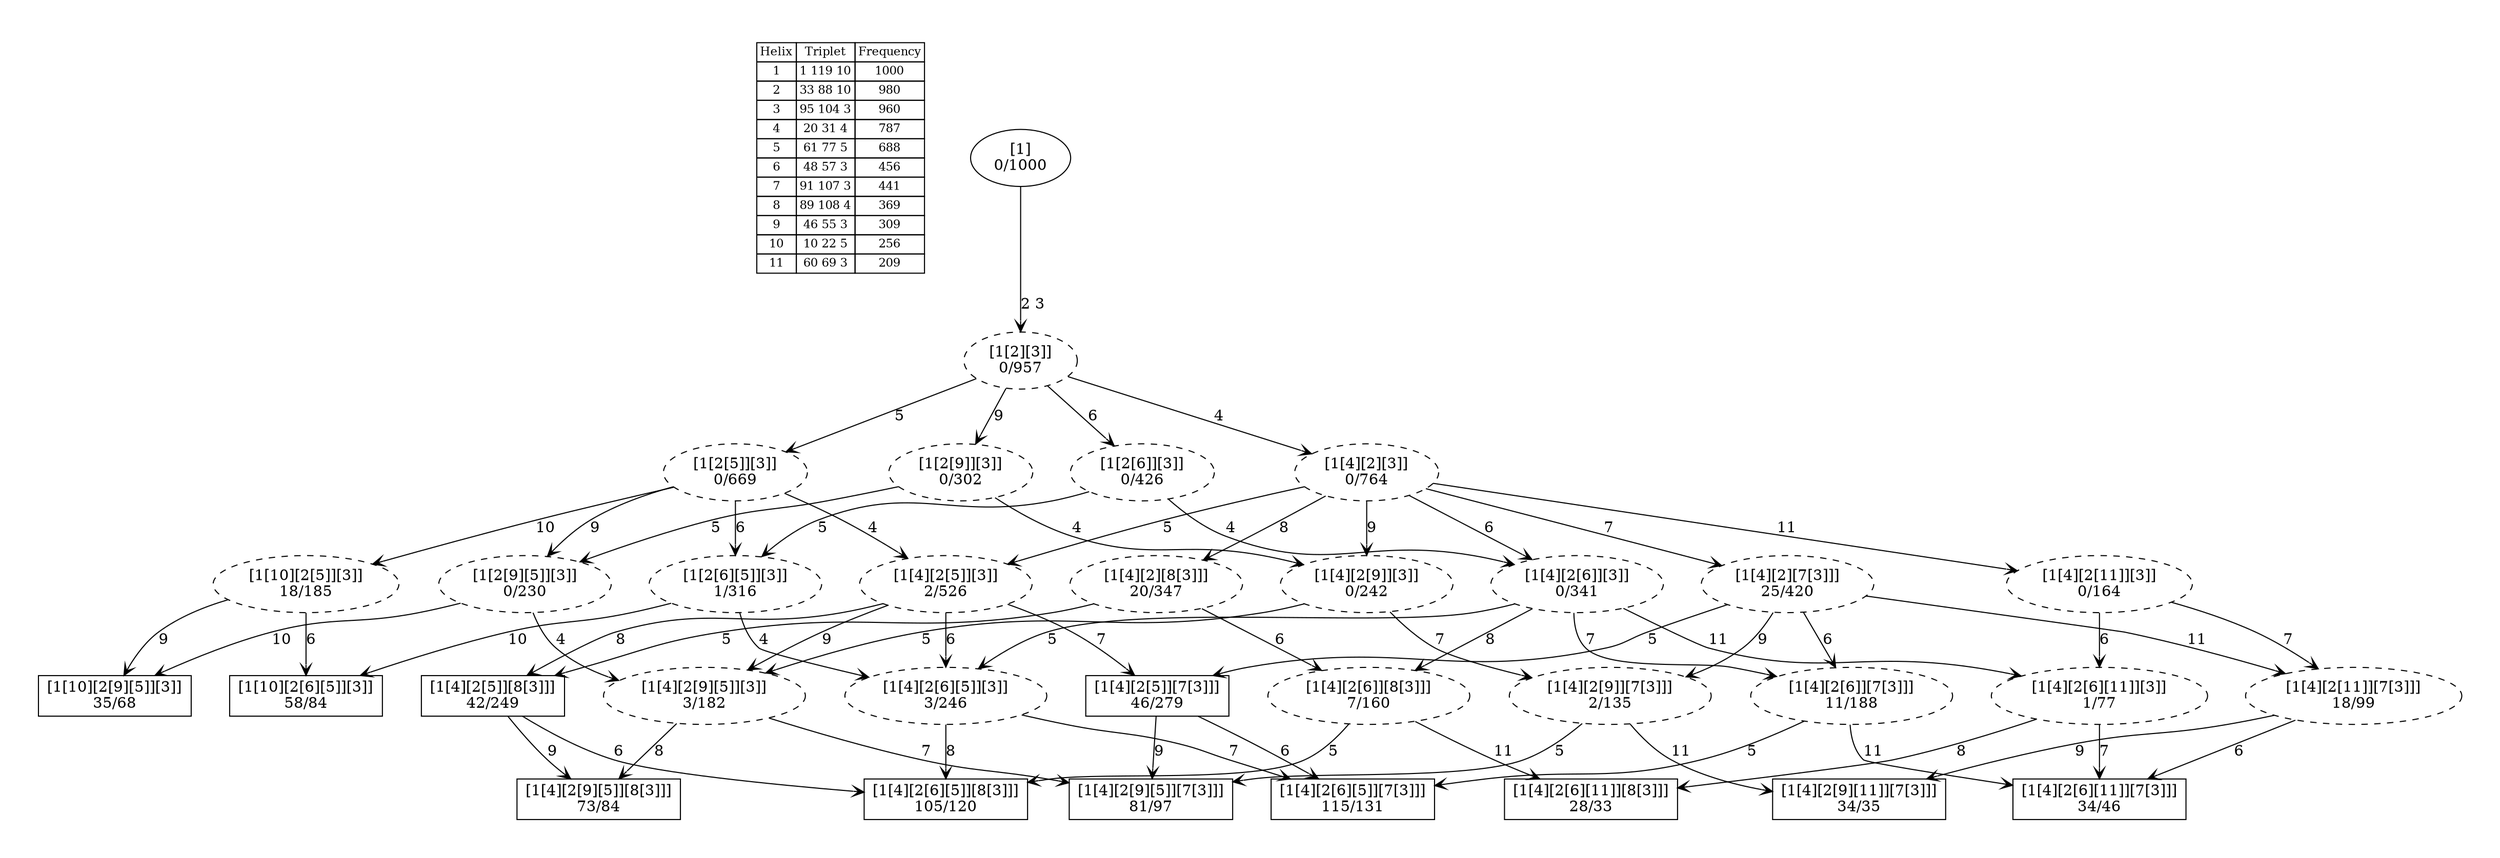 digraph G {
	pad = 0.5;
	nodesep = 0.5;
"legend" [label = < <table border="0" cellborder="1" cellspacing="0"><tr><td>Helix</td><td>Triplet</td><td>Frequency</td></tr>
<tr><td>1</td><td>1 119 10</td><td>1000</td></tr>
<tr><td>2</td><td>33 88 10</td><td>980</td></tr>
<tr><td>3</td><td>95 104 3</td><td>960</td></tr>
<tr><td>4</td><td>20 31 4</td><td>787</td></tr>
<tr><td>5</td><td>61 77 5</td><td>688</td></tr>
<tr><td>6</td><td>48 57 3</td><td>456</td></tr>
<tr><td>7</td><td>91 107 3</td><td>441</td></tr>
<tr><td>8</td><td>89 108 4</td><td>369</td></tr>
<tr><td>9</td><td>46 55 3</td><td>309</td></tr>
<tr><td>10</td><td>10 22 5</td><td>256</td></tr>
<tr><td>11</td><td>60 69 3</td><td>209</td></tr>
</table>>, shape = plaintext, fontsize=11];
"1 2 3 4 5 6 7 " [shape = box];
"1 2 3 4 5 6 8 " [shape = box];
"1 2 3 4 5 7 9 " [shape = box];
"1 2 3 4 5 8 9 " [shape = box];
"1 2 3 5 6 10 " [shape = box];
"1 2 3 4 5 7 " [shape = box];
"1 2 3 4 5 8 " [shape = box];
"1 2 3 5 9 10 " [shape = box];
"1 2 3 4 7 9 11 " [shape = box];
"1 2 3 4 6 7 11 " [shape = box];
"1 2 3 4 6 8 11 " [shape = box];
"1 2 3 4 5 6 " [style = dashed];
"1 2 3 4 5 " [style = dashed];
"1 2 3 5 6 " [style = dashed];
"1 2 3 5 " [style = dashed];
"1 2 3 4 7 " [style = dashed];
"1 2 3 4 6 7 " [style = dashed];
"1 2 3 4 6 " [style = dashed];
"1 2 3 4 " [style = dashed];
"1 2 3 4 6 8 " [style = dashed];
"1 2 3 4 5 9 " [style = dashed];
"1 2 3 5 9 " [style = dashed];
"1 2 3 4 7 9 " [style = dashed];
"1 2 3 4 9 " [style = dashed];
"1 2 3 4 8 " [style = dashed];
"1 2 3 5 10 " [style = dashed];
"1 2 3 " [style = dashed];
"1 2 3 6 " [style = dashed];
"1 2 3 9 " [style = dashed];
"1 2 3 4 7 11 " [style = dashed];
"1 2 3 4 11 " [style = dashed];
"1 2 3 4 6 11 " [style = dashed];
"1 2 3 4 5 6 7 " [label = "[1[4][2[6][5]][7[3]]]\n115/131"];
"1 2 3 4 5 6 8 " [label = "[1[4][2[6][5]][8[3]]]\n105/120"];
"1 2 3 4 5 7 9 " [label = "[1[4][2[9][5]][7[3]]]\n81/97"];
"1 2 3 4 5 8 9 " [label = "[1[4][2[9][5]][8[3]]]\n73/84"];
"1 2 3 5 6 10 " [label = "[1[10][2[6][5]][3]]\n58/84"];
"1 2 3 4 5 7 " [label = "[1[4][2[5]][7[3]]]\n46/279"];
"1 2 3 4 5 8 " [label = "[1[4][2[5]][8[3]]]\n42/249"];
"1 2 3 5 9 10 " [label = "[1[10][2[9][5]][3]]\n35/68"];
"1 2 3 4 7 9 11 " [label = "[1[4][2[9][11]][7[3]]]\n34/35"];
"1 2 3 4 6 7 11 " [label = "[1[4][2[6][11]][7[3]]]\n34/46"];
"1 2 3 4 6 8 11 " [label = "[1[4][2[6][11]][8[3]]]\n28/33"];
"1 2 3 4 5 6 " [label = "[1[4][2[6][5]][3]]\n3/246"];
"1 2 3 4 5 " [label = "[1[4][2[5]][3]]\n2/526"];
"1 2 3 5 6 " [label = "[1[2[6][5]][3]]\n1/316"];
"1 2 3 5 " [label = "[1[2[5]][3]]\n0/669"];
"1 2 3 4 7 " [label = "[1[4][2][7[3]]]\n25/420"];
"1 2 3 4 6 7 " [label = "[1[4][2[6]][7[3]]]\n11/188"];
"1 2 3 4 6 " [label = "[1[4][2[6]][3]]\n0/341"];
"1 2 3 4 " [label = "[1[4][2][3]]\n0/764"];
"1 2 3 4 6 8 " [label = "[1[4][2[6]][8[3]]]\n7/160"];
"1 2 3 4 5 9 " [label = "[1[4][2[9][5]][3]]\n3/182"];
"1 2 3 5 9 " [label = "[1[2[9][5]][3]]\n0/230"];
"1 2 3 4 7 9 " [label = "[1[4][2[9]][7[3]]]\n2/135"];
"1 2 3 4 9 " [label = "[1[4][2[9]][3]]\n0/242"];
"1 2 3 4 8 " [label = "[1[4][2][8[3]]]\n20/347"];
"1 2 3 5 10 " [label = "[1[10][2[5]][3]]\n18/185"];
"1 2 3 " [label = "[1[2][3]]\n0/957"];
"1 2 3 6 " [label = "[1[2[6]][3]]\n0/426"];
"1 2 3 9 " [label = "[1[2[9]][3]]\n0/302"];
"1 2 3 4 7 11 " [label = "[1[4][2[11]][7[3]]]\n18/99"];
"1 2 3 4 11 " [label = "[1[4][2[11]][3]]\n0/164"];
"1 2 3 4 6 11 " [label = "[1[4][2[6][11]][3]]\n1/77"];
"1 " [label = "[1]\n0/1000"];
"1 2 3 4 5 7 " -> "1 2 3 4 5 6 7 " [label = "6 ", arrowhead = vee];
"1 2 3 4 5 7 " -> "1 2 3 4 5 7 9 " [label = "9 ", arrowhead = vee];
"1 2 3 4 5 8 " -> "1 2 3 4 5 6 8 " [label = "6 ", arrowhead = vee];
"1 2 3 4 5 8 " -> "1 2 3 4 5 8 9 " [label = "9 ", arrowhead = vee];
"1 2 3 4 5 6 " -> "1 2 3 4 5 6 7 " [label = "7 ", arrowhead = vee];
"1 2 3 4 5 6 " -> "1 2 3 4 5 6 8 " [label = "8 ", arrowhead = vee];
"1 2 3 4 5 " -> "1 2 3 4 5 6 " [label = "6 ", arrowhead = vee];
"1 2 3 4 5 " -> "1 2 3 4 5 9 " [label = "9 ", arrowhead = vee];
"1 2 3 4 5 " -> "1 2 3 4 5 7 " [label = "7 ", arrowhead = vee];
"1 2 3 4 5 " -> "1 2 3 4 5 8 " [label = "8 ", arrowhead = vee];
"1 2 3 5 6 " -> "1 2 3 5 6 10 " [label = "10 ", arrowhead = vee];
"1 2 3 5 6 " -> "1 2 3 4 5 6 " [label = "4 ", arrowhead = vee];
"1 2 3 5 " -> "1 2 3 4 5 " [label = "4 ", arrowhead = vee];
"1 2 3 5 " -> "1 2 3 5 6 " [label = "6 ", arrowhead = vee];
"1 2 3 5 " -> "1 2 3 5 9 " [label = "9 ", arrowhead = vee];
"1 2 3 5 " -> "1 2 3 5 10 " [label = "10 ", arrowhead = vee];
"1 2 3 4 7 " -> "1 2 3 4 6 7 " [label = "6 ", arrowhead = vee];
"1 2 3 4 7 " -> "1 2 3 4 7 9 " [label = "9 ", arrowhead = vee];
"1 2 3 4 7 " -> "1 2 3 4 7 11 " [label = "11 ", arrowhead = vee];
"1 2 3 4 7 " -> "1 2 3 4 5 7 " [label = "5 ", arrowhead = vee];
"1 2 3 4 6 7 " -> "1 2 3 4 5 6 7 " [label = "5 ", arrowhead = vee];
"1 2 3 4 6 7 " -> "1 2 3 4 6 7 11 " [label = "11 ", arrowhead = vee];
"1 2 3 4 6 " -> "1 2 3 4 5 6 " [label = "5 ", arrowhead = vee];
"1 2 3 4 6 " -> "1 2 3 4 6 7 " [label = "7 ", arrowhead = vee];
"1 2 3 4 6 " -> "1 2 3 4 6 8 " [label = "8 ", arrowhead = vee];
"1 2 3 4 6 " -> "1 2 3 4 6 11 " [label = "11 ", arrowhead = vee];
"1 2 3 4 " -> "1 2 3 4 5 " [label = "5 ", arrowhead = vee];
"1 2 3 4 " -> "1 2 3 4 7 " [label = "7 ", arrowhead = vee];
"1 2 3 4 " -> "1 2 3 4 6 " [label = "6 ", arrowhead = vee];
"1 2 3 4 " -> "1 2 3 4 9 " [label = "9 ", arrowhead = vee];
"1 2 3 4 " -> "1 2 3 4 8 " [label = "8 ", arrowhead = vee];
"1 2 3 4 " -> "1 2 3 4 11 " [label = "11 ", arrowhead = vee];
"1 2 3 4 6 8 " -> "1 2 3 4 5 6 8 " [label = "5 ", arrowhead = vee];
"1 2 3 4 6 8 " -> "1 2 3 4 6 8 11 " [label = "11 ", arrowhead = vee];
"1 2 3 4 5 9 " -> "1 2 3 4 5 7 9 " [label = "7 ", arrowhead = vee];
"1 2 3 4 5 9 " -> "1 2 3 4 5 8 9 " [label = "8 ", arrowhead = vee];
"1 2 3 5 9 " -> "1 2 3 5 9 10 " [label = "10 ", arrowhead = vee];
"1 2 3 5 9 " -> "1 2 3 4 5 9 " [label = "4 ", arrowhead = vee];
"1 2 3 4 7 9 " -> "1 2 3 4 5 7 9 " [label = "5 ", arrowhead = vee];
"1 2 3 4 7 9 " -> "1 2 3 4 7 9 11 " [label = "11 ", arrowhead = vee];
"1 2 3 4 9 " -> "1 2 3 4 5 9 " [label = "5 ", arrowhead = vee];
"1 2 3 4 9 " -> "1 2 3 4 7 9 " [label = "7 ", arrowhead = vee];
"1 2 3 4 8 " -> "1 2 3 4 6 8 " [label = "6 ", arrowhead = vee];
"1 2 3 4 8 " -> "1 2 3 4 5 8 " [label = "5 ", arrowhead = vee];
"1 2 3 5 10 " -> "1 2 3 5 6 10 " [label = "6 ", arrowhead = vee];
"1 2 3 5 10 " -> "1 2 3 5 9 10 " [label = "9 ", arrowhead = vee];
"1 2 3 " -> "1 2 3 5 " [label = "5 ", arrowhead = vee];
"1 2 3 " -> "1 2 3 4 " [label = "4 ", arrowhead = vee];
"1 2 3 " -> "1 2 3 6 " [label = "6 ", arrowhead = vee];
"1 2 3 " -> "1 2 3 9 " [label = "9 ", arrowhead = vee];
"1 2 3 6 " -> "1 2 3 5 6 " [label = "5 ", arrowhead = vee];
"1 2 3 6 " -> "1 2 3 4 6 " [label = "4 ", arrowhead = vee];
"1 2 3 9 " -> "1 2 3 5 9 " [label = "5 ", arrowhead = vee];
"1 2 3 9 " -> "1 2 3 4 9 " [label = "4 ", arrowhead = vee];
"1 2 3 4 7 11 " -> "1 2 3 4 7 9 11 " [label = "9 ", arrowhead = vee];
"1 2 3 4 7 11 " -> "1 2 3 4 6 7 11 " [label = "6 ", arrowhead = vee];
"1 2 3 4 11 " -> "1 2 3 4 7 11 " [label = "7 ", arrowhead = vee];
"1 2 3 4 11 " -> "1 2 3 4 6 11 " [label = "6 ", arrowhead = vee];
"1 2 3 4 6 11 " -> "1 2 3 4 6 7 11 " [label = "7 ", arrowhead = vee];
"1 2 3 4 6 11 " -> "1 2 3 4 6 8 11 " [label = "8 ", arrowhead = vee];
"1 " -> "1 2 3 " [label = "2 3 ", arrowhead = vee];
}